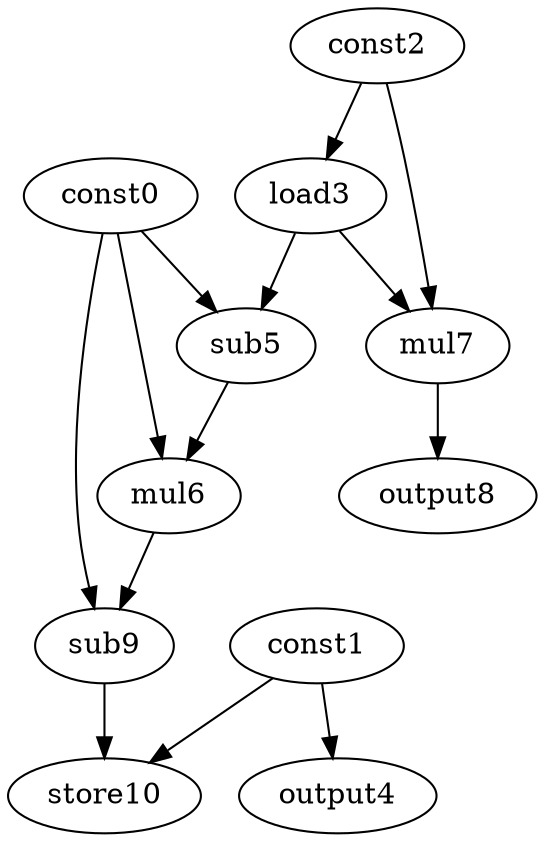 digraph G { 
const0[opcode=const]; 
const1[opcode=const]; 
const2[opcode=const]; 
load3[opcode=load]; 
output4[opcode=output]; 
sub5[opcode=sub]; 
mul6[opcode=mul]; 
mul7[opcode=mul]; 
output8[opcode=output]; 
sub9[opcode=sub]; 
store10[opcode=store]; 
const2->load3[operand=0];
const1->output4[operand=0];
const0->sub5[operand=0];
load3->sub5[operand=1];
const2->mul7[operand=0];
load3->mul7[operand=1];
const0->mul6[operand=0];
sub5->mul6[operand=1];
mul7->output8[operand=0];
const0->sub9[operand=0];
mul6->sub9[operand=1];
sub9->store10[operand=0];
const1->store10[operand=1];
}
